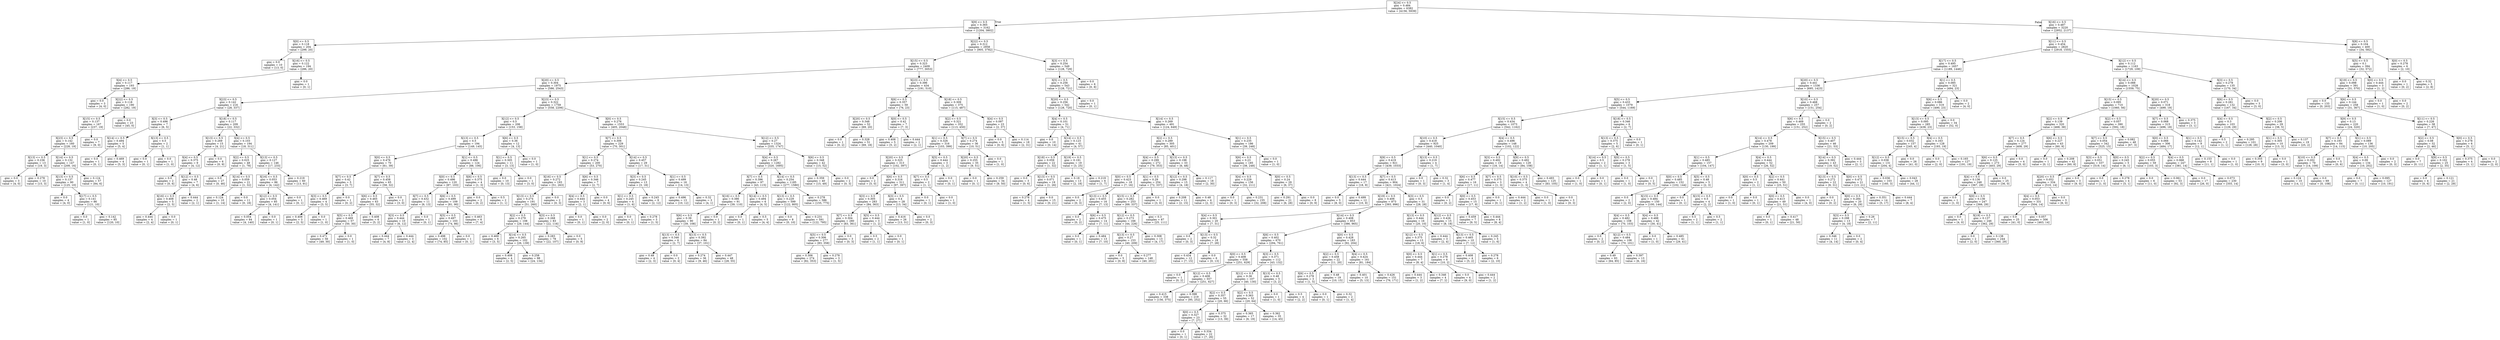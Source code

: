 digraph Tree {
node [shape=box] ;
0 [label="X[24] <= 0.5\ngini = 0.484\nsamples = 6382\nvalue = [4156, 5939]"] ;
1 [label="X[9] <= 0.5\ngini = 0.365\nsamples = 3162\nvalue = [1204, 3802]"] ;
0 -> 1 [labeldistance=2.5, labelangle=45, headlabel="True"] ;
2 [label="X[0] <= 0.5\ngini = 0.118\nsamples = 204\nvalue = [299, 20]"] ;
1 -> 2 ;
3 [label="gini = 0.0\nsamples = 10\nvalue = [13, 0]"] ;
2 -> 3 ;
4 [label="X[16] <= 0.5\ngini = 0.122\nsamples = 194\nvalue = [286, 20]"] ;
2 -> 4 ;
5 [label="X[4] <= 0.5\ngini = 0.117\nsamples = 193\nvalue = [286, 19]"] ;
4 -> 5 ;
6 [label="gini = 0.0\nsamples = 3\nvalue = [4, 0]"] ;
5 -> 6 ;
7 [label="X[22] <= 0.5\ngini = 0.118\nsamples = 190\nvalue = [282, 19]"] ;
5 -> 7 ;
8 [label="X[15] <= 0.5\ngini = 0.137\nsamples = 167\nvalue = [237, 19]"] ;
7 -> 8 ;
9 [label="X[23] <= 0.5\ngini = 0.142\nsamples = 160\nvalue = [228, 19]"] ;
8 -> 9 ;
10 [label="X[13] <= 0.5\ngini = 0.236\nsamples = 13\nvalue = [19, 3]"] ;
9 -> 10 ;
11 [label="gini = 0.0\nsamples = 3\nvalue = [4, 0]"] ;
10 -> 11 ;
12 [label="gini = 0.278\nsamples = 10\nvalue = [15, 3]"] ;
10 -> 12 ;
13 [label="X[14] <= 0.5\ngini = 0.132\nsamples = 147\nvalue = [209, 16]"] ;
9 -> 13 ;
14 [label="X[13] <= 0.5\ngini = 0.137\nsamples = 90\nvalue = [125, 10]"] ;
13 -> 14 ;
15 [label="gini = 0.0\nsamples = 4\nvalue = [4, 0]"] ;
14 -> 15 ;
16 [label="X[17] <= 0.5\ngini = 0.141\nsamples = 86\nvalue = [121, 10]"] ;
14 -> 16 ;
17 [label="gini = 0.0\nsamples = 1\nvalue = [1, 0]"] ;
16 -> 17 ;
18 [label="gini = 0.142\nsamples = 85\nvalue = [120, 10]"] ;
16 -> 18 ;
19 [label="gini = 0.124\nsamples = 57\nvalue = [84, 6]"] ;
13 -> 19 ;
20 [label="gini = 0.0\nsamples = 7\nvalue = [9, 0]"] ;
8 -> 20 ;
21 [label="gini = 0.0\nsamples = 23\nvalue = [45, 0]"] ;
7 -> 21 ;
22 [label="gini = 0.0\nsamples = 1\nvalue = [0, 1]"] ;
4 -> 22 ;
23 [label="X[22] <= 0.5\ngini = 0.312\nsamples = 2958\nvalue = [905, 3782]"] ;
1 -> 23 ;
24 [label="X[15] <= 0.5\ngini = 0.323\nsamples = 2409\nvalue = [777, 3053]"] ;
23 -> 24 ;
25 [label="X[20] <= 0.5\ngini = 0.304\nsamples = 1975\nvalue = [586, 2543]"] ;
24 -> 25 ;
26 [label="X[23] <= 0.5\ngini = 0.142\nsamples = 216\nvalue = [28, 337]"] ;
25 -> 26 ;
27 [label="X[3] <= 0.5\ngini = 0.496\nsamples = 7\nvalue = [6, 5]"] ;
26 -> 27 ;
28 [label="X[14] <= 0.5\ngini = 0.494\nsamples = 5\nvalue = [5, 4]"] ;
27 -> 28 ;
29 [label="gini = 0.0\nsamples = 1\nvalue = [0, 1]"] ;
28 -> 29 ;
30 [label="gini = 0.469\nsamples = 4\nvalue = [5, 3]"] ;
28 -> 30 ;
31 [label="X[13] <= 0.5\ngini = 0.5\nsamples = 2\nvalue = [1, 1]"] ;
27 -> 31 ;
32 [label="gini = 0.0\nsamples = 1\nvalue = [0, 1]"] ;
31 -> 32 ;
33 [label="gini = 0.0\nsamples = 1\nvalue = [1, 0]"] ;
31 -> 33 ;
34 [label="X[18] <= 0.5\ngini = 0.117\nsamples = 209\nvalue = [22, 332]"] ;
26 -> 34 ;
35 [label="X[13] <= 0.5\ngini = 0.269\nsamples = 15\nvalue = [4, 21]"] ;
34 -> 35 ;
36 [label="X[4] <= 0.5\ngini = 0.375\nsamples = 9\nvalue = [4, 12]"] ;
35 -> 36 ;
37 [label="gini = 0.0\nsamples = 2\nvalue = [0, 6]"] ;
36 -> 37 ;
38 [label="X[12] <= 0.5\ngini = 0.48\nsamples = 7\nvalue = [4, 6]"] ;
36 -> 38 ;
39 [label="X[16] <= 0.5\ngini = 0.408\nsamples = 5\nvalue = [2, 5]"] ;
38 -> 39 ;
40 [label="gini = 0.444\nsamples = 4\nvalue = [2, 4]"] ;
39 -> 40 ;
41 [label="gini = 0.0\nsamples = 1\nvalue = [0, 1]"] ;
39 -> 41 ;
42 [label="gini = 0.444\nsamples = 2\nvalue = [2, 1]"] ;
38 -> 42 ;
43 [label="gini = 0.0\nsamples = 6\nvalue = [0, 9]"] ;
35 -> 43 ;
44 [label="X[4] <= 0.5\ngini = 0.103\nsamples = 194\nvalue = [18, 311]"] ;
34 -> 44 ;
45 [label="X[2] <= 0.5\ngini = 0.025\nsamples = 48\nvalue = [1, 78]"] ;
44 -> 45 ;
46 [label="gini = 0.0\nsamples = 27\nvalue = [0, 46]"] ;
45 -> 46 ;
47 [label="X[14] <= 0.5\ngini = 0.059\nsamples = 21\nvalue = [1, 32]"] ;
45 -> 47 ;
48 [label="gini = 0.124\nsamples = 10\nvalue = [1, 14]"] ;
47 -> 48 ;
49 [label="gini = 0.0\nsamples = 11\nvalue = [0, 18]"] ;
47 -> 49 ;
50 [label="X[13] <= 0.5\ngini = 0.127\nsamples = 146\nvalue = [17, 233]"] ;
44 -> 50 ;
51 [label="X[16] <= 0.5\ngini = 0.053\nsamples = 86\nvalue = [4, 142]"] ;
50 -> 51 ;
52 [label="X[12] <= 0.5\ngini = 0.054\nsamples = 85\nvalue = [4, 141]"] ;
51 -> 52 ;
53 [label="gini = 0.054\nsamples = 84\nvalue = [4, 140]"] ;
52 -> 53 ;
54 [label="gini = 0.0\nsamples = 1\nvalue = [0, 1]"] ;
52 -> 54 ;
55 [label="gini = 0.0\nsamples = 1\nvalue = [0, 1]"] ;
51 -> 55 ;
56 [label="gini = 0.219\nsamples = 60\nvalue = [13, 91]"] ;
50 -> 56 ;
57 [label="X[23] <= 0.5\ngini = 0.322\nsamples = 1759\nvalue = [558, 2206]"] ;
25 -> 57 ;
58 [label="X[12] <= 0.5\ngini = 0.5\nsamples = 206\nvalue = [153, 158]"] ;
57 -> 58 ;
59 [label="X[13] <= 0.5\ngini = 0.5\nsamples = 194\nvalue = [149, 145]"] ;
58 -> 59 ;
60 [label="X[0] <= 0.5\ngini = 0.476\nsamples = 70\nvalue = [61, 39]"] ;
59 -> 60 ;
61 [label="X[7] <= 0.5\ngini = 0.42\nsamples = 5\nvalue = [3, 7]"] ;
60 -> 61 ;
62 [label="X[3] <= 0.5\ngini = 0.469\nsamples = 4\nvalue = [3, 5]"] ;
61 -> 62 ;
63 [label="gini = 0.408\nsamples = 3\nvalue = [2, 5]"] ;
62 -> 63 ;
64 [label="gini = 0.0\nsamples = 1\nvalue = [1, 0]"] ;
62 -> 64 ;
65 [label="gini = 0.0\nsamples = 1\nvalue = [0, 2]"] ;
61 -> 65 ;
66 [label="X[7] <= 0.5\ngini = 0.458\nsamples = 65\nvalue = [58, 32]"] ;
60 -> 66 ;
67 [label="X[6] <= 0.5\ngini = 0.465\nsamples = 63\nvalue = [55, 32]"] ;
66 -> 67 ;
68 [label="X[5] <= 0.5\ngini = 0.469\nsamples = 57\nvalue = [50, 30]"] ;
67 -> 68 ;
69 [label="gini = 0.471\nsamples = 56\nvalue = [49, 30]"] ;
68 -> 69 ;
70 [label="gini = 0.0\nsamples = 1\nvalue = [1, 0]"] ;
68 -> 70 ;
71 [label="gini = 0.408\nsamples = 6\nvalue = [5, 2]"] ;
67 -> 71 ;
72 [label="gini = 0.0\nsamples = 2\nvalue = [3, 0]"] ;
66 -> 72 ;
73 [label="X[1] <= 0.5\ngini = 0.496\nsamples = 124\nvalue = [88, 106]"] ;
59 -> 73 ;
74 [label="X[0] <= 0.5\ngini = 0.496\nsamples = 120\nvalue = [87, 103]"] ;
73 -> 74 ;
75 [label="X[7] <= 0.5\ngini = 0.432\nsamples = 11\nvalue = [6, 13]"] ;
74 -> 75 ;
76 [label="X[3] <= 0.5\ngini = 0.444\nsamples = 10\nvalue = [6, 12]"] ;
75 -> 76 ;
77 [label="gini = 0.444\nsamples = 7\nvalue = [4, 8]"] ;
76 -> 77 ;
78 [label="gini = 0.444\nsamples = 3\nvalue = [2, 4]"] ;
76 -> 78 ;
79 [label="gini = 0.0\nsamples = 1\nvalue = [0, 1]"] ;
75 -> 79 ;
80 [label="X[6] <= 0.5\ngini = 0.499\nsamples = 109\nvalue = [81, 90]"] ;
74 -> 80 ;
81 [label="X[5] <= 0.5\ngini = 0.497\nsamples = 103\nvalue = [74, 86]"] ;
80 -> 81 ;
82 [label="gini = 0.498\nsamples = 102\nvalue = [74, 85]"] ;
81 -> 82 ;
83 [label="gini = 0.0\nsamples = 1\nvalue = [0, 1]"] ;
81 -> 83 ;
84 [label="gini = 0.463\nsamples = 6\nvalue = [7, 4]"] ;
80 -> 84 ;
85 [label="X[6] <= 0.5\ngini = 0.375\nsamples = 4\nvalue = [1, 3]"] ;
73 -> 85 ;
86 [label="gini = 0.0\nsamples = 2\nvalue = [0, 2]"] ;
85 -> 86 ;
87 [label="gini = 0.5\nsamples = 2\nvalue = [1, 1]"] ;
85 -> 87 ;
88 [label="X[6] <= 0.5\ngini = 0.36\nsamples = 12\nvalue = [4, 13]"] ;
58 -> 88 ;
89 [label="X[1] <= 0.5\ngini = 0.305\nsamples = 11\nvalue = [3, 13]"] ;
88 -> 89 ;
90 [label="gini = 0.0\nsamples = 10\nvalue = [0, 13]"] ;
89 -> 90 ;
91 [label="gini = 0.0\nsamples = 1\nvalue = [3, 0]"] ;
89 -> 91 ;
92 [label="gini = 0.0\nsamples = 1\nvalue = [1, 0]"] ;
88 -> 92 ;
93 [label="X[0] <= 0.5\ngini = 0.276\nsamples = 1553\nvalue = [405, 2048]"] ;
57 -> 93 ;
94 [label="X[7] <= 0.5\ngini = 0.306\nsamples = 229\nvalue = [70, 301]"] ;
93 -> 94 ;
95 [label="X[1] <= 0.5\ngini = 0.274\nsamples = 200\nvalue = [53, 270]"] ;
94 -> 95 ;
96 [label="X[16] <= 0.5\ngini = 0.272\nsamples = 193\nvalue = [51, 263]"] ;
95 -> 96 ;
97 [label="X[13] <= 0.5\ngini = 0.274\nsamples = 191\nvalue = [51, 260]"] ;
96 -> 97 ;
98 [label="X[2] <= 0.5\ngini = 0.279\nsamples = 108\nvalue = [29, 144]"] ;
97 -> 98 ;
99 [label="gini = 0.469\nsamples = 6\nvalue = [3, 5]"] ;
98 -> 99 ;
100 [label="X[14] <= 0.5\ngini = 0.265\nsamples = 102\nvalue = [26, 139]"] ;
98 -> 100 ;
101 [label="gini = 0.408\nsamples = 4\nvalue = [2, 5]"] ;
100 -> 101 ;
102 [label="gini = 0.258\nsamples = 98\nvalue = [24, 134]"] ;
100 -> 102 ;
103 [label="X[3] <= 0.5\ngini = 0.268\nsamples = 83\nvalue = [22, 116]"] ;
97 -> 103 ;
104 [label="gini = 0.283\nsamples = 78\nvalue = [22, 107]"] ;
103 -> 104 ;
105 [label="gini = 0.0\nsamples = 5\nvalue = [0, 9]"] ;
103 -> 105 ;
106 [label="gini = 0.0\nsamples = 2\nvalue = [0, 3]"] ;
96 -> 106 ;
107 [label="X[6] <= 0.5\ngini = 0.346\nsamples = 7\nvalue = [2, 7]"] ;
95 -> 107 ;
108 [label="X[4] <= 0.5\ngini = 0.444\nsamples = 3\nvalue = [2, 1]"] ;
107 -> 108 ;
109 [label="gini = 0.0\nsamples = 1\nvalue = [0, 1]"] ;
108 -> 109 ;
110 [label="gini = 0.0\nsamples = 2\nvalue = [2, 0]"] ;
108 -> 110 ;
111 [label="gini = 0.0\nsamples = 4\nvalue = [0, 6]"] ;
107 -> 111 ;
112 [label="X[14] <= 0.5\ngini = 0.457\nsamples = 29\nvalue = [17, 31]"] ;
94 -> 112 ;
113 [label="X[3] <= 0.5\ngini = 0.245\nsamples = 13\nvalue = [3, 18]"] ;
112 -> 113 ;
114 [label="X[1] <= 0.5\ngini = 0.245\nsamples = 4\nvalue = [1, 6]"] ;
113 -> 114 ;
115 [label="gini = 0.0\nsamples = 1\nvalue = [0, 1]"] ;
114 -> 115 ;
116 [label="gini = 0.278\nsamples = 3\nvalue = [1, 5]"] ;
114 -> 116 ;
117 [label="gini = 0.245\nsamples = 9\nvalue = [2, 12]"] ;
113 -> 117 ;
118 [label="X[1] <= 0.5\ngini = 0.499\nsamples = 16\nvalue = [14, 13]"] ;
112 -> 118 ;
119 [label="gini = 0.496\nsamples = 13\nvalue = [10, 12]"] ;
118 -> 119 ;
120 [label="gini = 0.32\nsamples = 3\nvalue = [4, 1]"] ;
118 -> 120 ;
121 [label="X[12] <= 0.5\ngini = 0.27\nsamples = 1324\nvalue = [335, 1747]"] ;
93 -> 121 ;
122 [label="X[4] <= 0.5\ngini = 0.267\nsamples = 1282\nvalue = [320, 1695]"] ;
121 -> 122 ;
123 [label="X[7] <= 0.5\ngini = 0.396\nsamples = 97\nvalue = [43, 115]"] ;
122 -> 123 ;
124 [label="X[16] <= 0.5\ngini = 0.386\nsamples = 91\nvalue = [39, 110]"] ;
123 -> 124 ;
125 [label="X[6] <= 0.5\ngini = 0.39\nsamples = 90\nvalue = [39, 108]"] ;
124 -> 125 ;
126 [label="X[13] <= 0.5\ngini = 0.346\nsamples = 6\nvalue = [2, 7]"] ;
125 -> 126 ;
127 [label="gini = 0.48\nsamples = 4\nvalue = [2, 3]"] ;
126 -> 127 ;
128 [label="gini = 0.0\nsamples = 2\nvalue = [0, 4]"] ;
126 -> 128 ;
129 [label="X[13] <= 0.5\ngini = 0.392\nsamples = 84\nvalue = [37, 101]"] ;
125 -> 129 ;
130 [label="gini = 0.274\nsamples = 36\nvalue = [9, 46]"] ;
129 -> 130 ;
131 [label="gini = 0.447\nsamples = 48\nvalue = [28, 55]"] ;
129 -> 131 ;
132 [label="gini = 0.0\nsamples = 1\nvalue = [0, 2]"] ;
124 -> 132 ;
133 [label="X[14] <= 0.5\ngini = 0.494\nsamples = 6\nvalue = [4, 5]"] ;
123 -> 133 ;
134 [label="gini = 0.0\nsamples = 1\nvalue = [0, 1]"] ;
133 -> 134 ;
135 [label="gini = 0.5\nsamples = 5\nvalue = [4, 4]"] ;
133 -> 135 ;
136 [label="X[14] <= 0.5\ngini = 0.254\nsamples = 1185\nvalue = [277, 1580]"] ;
122 -> 136 ;
137 [label="X[13] <= 0.5\ngini = 0.229\nsamples = 599\nvalue = [122, 805]"] ;
136 -> 137 ;
138 [label="gini = 0.0\nsamples = 8\nvalue = [0, 10]"] ;
137 -> 138 ;
139 [label="gini = 0.231\nsamples = 591\nvalue = [122, 795]"] ;
137 -> 139 ;
140 [label="gini = 0.278\nsamples = 586\nvalue = [155, 775]"] ;
136 -> 140 ;
141 [label="X[6] <= 0.5\ngini = 0.348\nsamples = 42\nvalue = [15, 52]"] ;
121 -> 141 ;
142 [label="gini = 0.359\nsamples = 40\nvalue = [15, 49]"] ;
141 -> 142 ;
143 [label="gini = 0.0\nsamples = 2\nvalue = [0, 3]"] ;
141 -> 143 ;
144 [label="X[23] <= 0.5\ngini = 0.396\nsamples = 434\nvalue = [191, 510]"] ;
24 -> 144 ;
145 [label="X[6] <= 0.5\ngini = 0.357\nsamples = 59\nvalue = [76, 23]"] ;
144 -> 145 ;
146 [label="X[20] <= 0.5\ngini = 0.348\nsamples = 52\nvalue = [69, 20]"] ;
145 -> 146 ;
147 [label="gini = 0.0\nsamples = 1\nvalue = [0, 2]"] ;
146 -> 147 ;
148 [label="gini = 0.328\nsamples = 51\nvalue = [69, 18]"] ;
146 -> 148 ;
149 [label="X[0] <= 0.5\ngini = 0.42\nsamples = 7\nvalue = [7, 3]"] ;
145 -> 149 ;
150 [label="gini = 0.408\nsamples = 5\nvalue = [5, 2]"] ;
149 -> 150 ;
151 [label="gini = 0.444\nsamples = 2\nvalue = [2, 1]"] ;
149 -> 151 ;
152 [label="X[18] <= 0.5\ngini = 0.309\nsamples = 375\nvalue = [115, 487]"] ;
144 -> 152 ;
153 [label="X[2] <= 0.5\ngini = 0.321\nsamples = 352\nvalue = [113, 450]"] ;
152 -> 153 ;
154 [label="X[1] <= 0.5\ngini = 0.326\nsamples = 316\nvalue = [103, 399]"] ;
153 -> 154 ;
155 [label="X[20] <= 0.5\ngini = 0.325\nsamples = 313\nvalue = [102, 397]"] ;
154 -> 155 ;
156 [label="gini = 0.0\nsamples = 2\nvalue = [5, 0]"] ;
155 -> 156 ;
157 [label="X[6] <= 0.5\ngini = 0.316\nsamples = 311\nvalue = [97, 397]"] ;
155 -> 157 ;
158 [label="X[3] <= 0.5\ngini = 0.305\nsamples = 283\nvalue = [84, 363]"] ;
157 -> 158 ;
159 [label="X[7] <= 0.5\ngini = 0.304\nsamples = 280\nvalue = [83, 361]"] ;
158 -> 159 ;
160 [label="X[5] <= 0.5\ngini = 0.306\nsamples = 277\nvalue = [83, 358]"] ;
159 -> 160 ;
161 [label="gini = 0.306\nsamples = 274\nvalue = [82, 353]"] ;
160 -> 161 ;
162 [label="gini = 0.278\nsamples = 3\nvalue = [1, 5]"] ;
160 -> 162 ;
163 [label="gini = 0.0\nsamples = 3\nvalue = [0, 3]"] ;
159 -> 163 ;
164 [label="X[5] <= 0.5\ngini = 0.444\nsamples = 3\nvalue = [1, 2]"] ;
158 -> 164 ;
165 [label="gini = 0.5\nsamples = 2\nvalue = [1, 1]"] ;
164 -> 165 ;
166 [label="gini = 0.0\nsamples = 1\nvalue = [0, 1]"] ;
164 -> 166 ;
167 [label="X[3] <= 0.5\ngini = 0.4\nsamples = 28\nvalue = [13, 34]"] ;
157 -> 167 ;
168 [label="gini = 0.416\nsamples = 26\nvalue = [13, 31]"] ;
167 -> 168 ;
169 [label="gini = 0.0\nsamples = 2\nvalue = [0, 3]"] ;
167 -> 169 ;
170 [label="X[5] <= 0.5\ngini = 0.444\nsamples = 3\nvalue = [1, 2]"] ;
154 -> 170 ;
171 [label="X[7] <= 0.5\ngini = 0.5\nsamples = 2\nvalue = [1, 1]"] ;
170 -> 171 ;
172 [label="gini = 0.0\nsamples = 1\nvalue = [0, 1]"] ;
171 -> 172 ;
173 [label="gini = 0.0\nsamples = 1\nvalue = [1, 0]"] ;
171 -> 173 ;
174 [label="gini = 0.0\nsamples = 1\nvalue = [0, 1]"] ;
170 -> 174 ;
175 [label="X[7] <= 0.5\ngini = 0.274\nsamples = 36\nvalue = [10, 51]"] ;
153 -> 175 ;
176 [label="X[20] <= 0.5\ngini = 0.255\nsamples = 35\nvalue = [9, 51]"] ;
175 -> 176 ;
177 [label="gini = 0.0\nsamples = 1\nvalue = [0, 1]"] ;
176 -> 177 ;
178 [label="gini = 0.259\nsamples = 34\nvalue = [9, 50]"] ;
176 -> 178 ;
179 [label="gini = 0.0\nsamples = 1\nvalue = [1, 0]"] ;
175 -> 179 ;
180 [label="X[4] <= 0.5\ngini = 0.097\nsamples = 23\nvalue = [2, 37]"] ;
152 -> 180 ;
181 [label="gini = 0.0\nsamples = 5\nvalue = [0, 6]"] ;
180 -> 181 ;
182 [label="gini = 0.114\nsamples = 18\nvalue = [2, 31]"] ;
180 -> 182 ;
183 [label="X[3] <= 0.5\ngini = 0.254\nsamples = 549\nvalue = [128, 729]"] ;
23 -> 183 ;
184 [label="X[5] <= 0.5\ngini = 0.256\nsamples = 543\nvalue = [128, 721]"] ;
183 -> 184 ;
185 [label="X[20] <= 0.5\ngini = 0.256\nsamples = 542\nvalue = [128, 720]"] ;
184 -> 185 ;
186 [label="X[4] <= 0.5\ngini = 0.101\nsamples = 51\nvalue = [4, 71]"] ;
185 -> 186 ;
187 [label="gini = 0.0\nsamples = 10\nvalue = [0, 14]"] ;
186 -> 187 ;
188 [label="X[14] <= 0.5\ngini = 0.123\nsamples = 41\nvalue = [4, 57]"] ;
186 -> 188 ;
189 [label="X[18] <= 0.5\ngini = 0.059\nsamples = 22\nvalue = [1, 32]"] ;
188 -> 189 ;
190 [label="gini = 0.0\nsamples = 3\nvalue = [0, 6]"] ;
189 -> 190 ;
191 [label="X[13] <= 0.5\ngini = 0.071\nsamples = 19\nvalue = [1, 26]"] ;
189 -> 191 ;
192 [label="gini = 0.278\nsamples = 4\nvalue = [1, 5]"] ;
191 -> 192 ;
193 [label="gini = 0.0\nsamples = 15\nvalue = [0, 21]"] ;
191 -> 193 ;
194 [label="X[19] <= 0.5\ngini = 0.191\nsamples = 19\nvalue = [3, 25]"] ;
188 -> 194 ;
195 [label="gini = 0.18\nsamples = 13\nvalue = [2, 18]"] ;
194 -> 195 ;
196 [label="gini = 0.219\nsamples = 6\nvalue = [1, 7]"] ;
194 -> 196 ;
197 [label="X[14] <= 0.5\ngini = 0.269\nsamples = 491\nvalue = [124, 649]"] ;
185 -> 197 ;
198 [label="X[2] <= 0.5\ngini = 0.289\nsamples = 305\nvalue = [85, 401]"] ;
197 -> 198 ;
199 [label="X[4] <= 0.5\ngini = 0.299\nsamples = 272\nvalue = [79, 353]"] ;
198 -> 199 ;
200 [label="X[0] <= 0.5\ngini = 0.423\nsamples = 18\nvalue = [7, 16]"] ;
199 -> 200 ;
201 [label="gini = 0.0\nsamples = 2\nvalue = [0, 3]"] ;
200 -> 201 ;
202 [label="X[13] <= 0.5\ngini = 0.455\nsamples = 16\nvalue = [7, 13]"] ;
200 -> 202 ;
203 [label="gini = 0.0\nsamples = 2\nvalue = [0, 2]"] ;
202 -> 203 ;
204 [label="X[6] <= 0.5\ngini = 0.475\nsamples = 14\nvalue = [7, 11]"] ;
202 -> 204 ;
205 [label="gini = 0.0\nsamples = 1\nvalue = [0, 1]"] ;
204 -> 205 ;
206 [label="gini = 0.484\nsamples = 13\nvalue = [7, 10]"] ;
204 -> 206 ;
207 [label="X[1] <= 0.5\ngini = 0.29\nsamples = 254\nvalue = [72, 337]"] ;
199 -> 207 ;
208 [label="X[15] <= 0.5\ngini = 0.282\nsamples = 253\nvalue = [69, 337]"] ;
207 -> 208 ;
209 [label="X[12] <= 0.5\ngini = 0.273\nsamples = 166\nvalue = [44, 226]"] ;
208 -> 209 ;
210 [label="X[13] <= 0.5\ngini = 0.27\nsamples = 153\nvalue = [40, 209]"] ;
209 -> 210 ;
211 [label="gini = 0.0\nsamples = 5\nvalue = [0, 8]"] ;
210 -> 211 ;
212 [label="gini = 0.277\nsamples = 148\nvalue = [40, 201]"] ;
210 -> 212 ;
213 [label="gini = 0.308\nsamples = 13\nvalue = [4, 17]"] ;
209 -> 213 ;
214 [label="gini = 0.3\nsamples = 87\nvalue = [25, 111]"] ;
208 -> 214 ;
215 [label="gini = 0.0\nsamples = 1\nvalue = [3, 0]"] ;
207 -> 215 ;
216 [label="X[13] <= 0.5\ngini = 0.198\nsamples = 33\nvalue = [6, 48]"] ;
198 -> 216 ;
217 [label="X[12] <= 0.5\ngini = 0.298\nsamples = 15\nvalue = [4, 18]"] ;
216 -> 217 ;
218 [label="gini = 0.208\nsamples = 11\nvalue = [2, 15]"] ;
217 -> 218 ;
219 [label="gini = 0.48\nsamples = 4\nvalue = [2, 3]"] ;
217 -> 219 ;
220 [label="gini = 0.117\nsamples = 18\nvalue = [2, 30]"] ;
216 -> 220 ;
221 [label="X[1] <= 0.5\ngini = 0.235\nsamples = 186\nvalue = [39, 248]"] ;
197 -> 221 ;
222 [label="X[6] <= 0.5\ngini = 0.23\nsamples = 185\nvalue = [38, 248]"] ;
221 -> 222 ;
223 [label="X[4] <= 0.5\ngini = 0.229\nsamples = 156\nvalue = [32, 211]"] ;
222 -> 223 ;
224 [label="gini = 0.0\nsamples = 1\nvalue = [0, 3]"] ;
223 -> 224 ;
225 [label="gini = 0.231\nsamples = 155\nvalue = [32, 208]"] ;
223 -> 225 ;
226 [label="X[0] <= 0.5\ngini = 0.24\nsamples = 29\nvalue = [6, 37]"] ;
222 -> 226 ;
227 [label="gini = 0.291\nsamples = 21\nvalue = [6, 28]"] ;
226 -> 227 ;
228 [label="gini = 0.0\nsamples = 8\nvalue = [0, 9]"] ;
226 -> 228 ;
229 [label="gini = 0.0\nsamples = 1\nvalue = [1, 0]"] ;
221 -> 229 ;
230 [label="gini = 0.0\nsamples = 1\nvalue = [0, 1]"] ;
184 -> 230 ;
231 [label="gini = 0.0\nsamples = 6\nvalue = [0, 8]"] ;
183 -> 231 ;
232 [label="X[16] <= 0.5\ngini = 0.487\nsamples = 3220\nvalue = [2952, 2137]"] ;
0 -> 232 [labeldistance=2.5, labelangle=-45, headlabel="False"] ;
233 [label="X[11] <= 0.5\ngini = 0.454\nsamples = 2820\nvalue = [2918, 1555]"] ;
232 -> 233 ;
234 [label="X[17] <= 0.5\ngini = 0.495\nsamples = 1657\nvalue = [1189, 1446]"] ;
233 -> 234 ;
235 [label="X[20] <= 0.5\ngini = 0.441\nsamples = 1336\nvalue = [695, 1423]"] ;
234 -> 235 ;
236 [label="X[5] <= 0.5\ngini = 0.433\nsamples = 1079\nvalue = [544, 1169]"] ;
235 -> 236 ;
237 [label="X[15] <= 0.5\ngini = 0.434\nsamples = 1073\nvalue = [542, 1162]"] ;
236 -> 237 ;
238 [label="X[10] <= 0.5\ngini = 0.418\nsamples = 925\nvalue = [440, 1040]"] ;
237 -> 238 ;
239 [label="X[9] <= 0.5\ngini = 0.419\nsamples = 921\nvalue = [439, 1033]"] ;
238 -> 239 ;
240 [label="X[13] <= 0.5\ngini = 0.444\nsamples = 17\nvalue = [18, 9]"] ;
239 -> 240 ;
241 [label="gini = 0.0\nsamples = 5\nvalue = [8, 0]"] ;
240 -> 241 ;
242 [label="gini = 0.499\nsamples = 12\nvalue = [10, 9]"] ;
240 -> 242 ;
243 [label="X[7] <= 0.5\ngini = 0.413\nsamples = 904\nvalue = [421, 1024]"] ;
239 -> 243 ;
244 [label="X[19] <= 0.5\ngini = 0.406\nsamples = 873\nvalue = [393, 996]"] ;
243 -> 244 ;
245 [label="X[4] <= 0.5\ngini = 0.301\nsamples = 20\nvalue = [7, 31]"] ;
244 -> 245 ;
246 [label="gini = 0.0\nsamples = 2\nvalue = [0, 3]"] ;
245 -> 246 ;
247 [label="X[13] <= 0.5\ngini = 0.32\nsamples = 18\nvalue = [7, 28]"] ;
245 -> 247 ;
248 [label="gini = 0.434\nsamples = 12\nvalue = [7, 15]"] ;
247 -> 248 ;
249 [label="gini = 0.0\nsamples = 6\nvalue = [0, 13]"] ;
247 -> 249 ;
250 [label="X[14] <= 0.5\ngini = 0.408\nsamples = 853\nvalue = [386, 965]"] ;
244 -> 250 ;
251 [label="X[6] <= 0.5\ngini = 0.402\nsamples = 670\nvalue = [294, 761]"] ;
250 -> 251 ;
252 [label="X[0] <= 0.5\ngini = 0.408\nsamples = 558\nvalue = [251, 629]"] ;
251 -> 252 ;
253 [label="gini = 0.0\nsamples = 1\nvalue = [0, 2]"] ;
252 -> 253 ;
254 [label="X[12] <= 0.5\ngini = 0.408\nsamples = 557\nvalue = [251, 627]"] ;
252 -> 254 ;
255 [label="gini = 0.415\nsamples = 338\nvalue = [156, 375]"] ;
254 -> 255 ;
256 [label="gini = 0.398\nsamples = 219\nvalue = [95, 252]"] ;
254 -> 256 ;
257 [label="X[3] <= 0.5\ngini = 0.371\nsamples = 112\nvalue = [43, 132]"] ;
251 -> 257 ;
258 [label="X[12] <= 0.5\ngini = 0.36\nsamples = 107\nvalue = [40, 130]"] ;
257 -> 258 ;
259 [label="X[2] <= 0.5\ngini = 0.357\nsamples = 55\nvalue = [20, 66]"] ;
258 -> 259 ;
260 [label="X[0] <= 0.5\ngini = 0.327\nsamples = 23\nvalue = [7, 27]"] ;
259 -> 260 ;
261 [label="gini = 0.0\nsamples = 1\nvalue = [0, 1]"] ;
260 -> 261 ;
262 [label="gini = 0.334\nsamples = 22\nvalue = [7, 26]"] ;
260 -> 262 ;
263 [label="gini = 0.375\nsamples = 32\nvalue = [13, 39]"] ;
259 -> 263 ;
264 [label="X[2] <= 0.5\ngini = 0.363\nsamples = 52\nvalue = [20, 64]"] ;
258 -> 264 ;
265 [label="gini = 0.365\nsamples = 17\nvalue = [6, 19]"] ;
264 -> 265 ;
266 [label="gini = 0.362\nsamples = 35\nvalue = [14, 45]"] ;
264 -> 266 ;
267 [label="X[13] <= 0.5\ngini = 0.48\nsamples = 5\nvalue = [3, 2]"] ;
257 -> 267 ;
268 [label="gini = 0.0\nsamples = 1\nvalue = [1, 0]"] ;
267 -> 268 ;
269 [label="gini = 0.5\nsamples = 4\nvalue = [2, 2]"] ;
267 -> 269 ;
270 [label="X[0] <= 0.5\ngini = 0.428\nsamples = 183\nvalue = [92, 204]"] ;
250 -> 270 ;
271 [label="X[2] <= 0.5\ngini = 0.458\nsamples = 22\nvalue = [11, 20]"] ;
270 -> 271 ;
272 [label="X[6] <= 0.5\ngini = 0.278\nsamples = 3\nvalue = [1, 5]"] ;
271 -> 272 ;
273 [label="gini = 0.0\nsamples = 1\nvalue = [0, 1]"] ;
272 -> 273 ;
274 [label="gini = 0.32\nsamples = 2\nvalue = [1, 4]"] ;
272 -> 274 ;
275 [label="gini = 0.48\nsamples = 19\nvalue = [10, 15]"] ;
271 -> 275 ;
276 [label="X[4] <= 0.5\ngini = 0.424\nsamples = 161\nvalue = [81, 184]"] ;
270 -> 276 ;
277 [label="gini = 0.401\nsamples = 10\nvalue = [5, 13]"] ;
276 -> 277 ;
278 [label="gini = 0.426\nsamples = 151\nvalue = [76, 171]"] ;
276 -> 278 ;
279 [label="X[3] <= 0.5\ngini = 0.5\nsamples = 31\nvalue = [28, 28]"] ;
243 -> 279 ;
280 [label="X[13] <= 0.5\ngini = 0.444\nsamples = 16\nvalue = [20, 10]"] ;
279 -> 280 ;
281 [label="X[12] <= 0.5\ngini = 0.375\nsamples = 13\nvalue = [18, 6]"] ;
280 -> 281 ;
282 [label="X[0] <= 0.5\ngini = 0.444\nsamples = 7\nvalue = [8, 4]"] ;
281 -> 282 ;
283 [label="gini = 0.444\nsamples = 3\nvalue = [1, 2]"] ;
282 -> 283 ;
284 [label="gini = 0.346\nsamples = 4\nvalue = [7, 2]"] ;
282 -> 284 ;
285 [label="X[1] <= 0.5\ngini = 0.278\nsamples = 6\nvalue = [10, 2]"] ;
281 -> 285 ;
286 [label="gini = 0.0\nsamples = 4\nvalue = [9, 0]"] ;
285 -> 286 ;
287 [label="gini = 0.444\nsamples = 2\nvalue = [1, 2]"] ;
285 -> 287 ;
288 [label="gini = 0.444\nsamples = 3\nvalue = [2, 4]"] ;
280 -> 288 ;
289 [label="X[12] <= 0.5\ngini = 0.426\nsamples = 15\nvalue = [8, 18]"] ;
279 -> 289 ;
290 [label="X[13] <= 0.5\ngini = 0.465\nsamples = 10\nvalue = [7, 12]"] ;
289 -> 290 ;
291 [label="gini = 0.408\nsamples = 4\nvalue = [5, 2]"] ;
290 -> 291 ;
292 [label="gini = 0.278\nsamples = 6\nvalue = [2, 10]"] ;
290 -> 292 ;
293 [label="gini = 0.245\nsamples = 5\nvalue = [1, 6]"] ;
289 -> 293 ;
294 [label="X[13] <= 0.5\ngini = 0.219\nsamples = 4\nvalue = [1, 7]"] ;
238 -> 294 ;
295 [label="gini = 0.0\nsamples = 1\nvalue = [0, 3]"] ;
294 -> 295 ;
296 [label="gini = 0.32\nsamples = 3\nvalue = [1, 4]"] ;
294 -> 296 ;
297 [label="X[4] <= 0.5\ngini = 0.496\nsamples = 148\nvalue = [102, 122]"] ;
237 -> 297 ;
298 [label="X[3] <= 0.5\ngini = 0.492\nsamples = 19\nvalue = [18, 14]"] ;
297 -> 298 ;
299 [label="X[6] <= 0.5\ngini = 0.477\nsamples = 16\nvalue = [17, 11]"] ;
298 -> 299 ;
300 [label="gini = 0.0\nsamples = 1\nvalue = [0, 2]"] ;
299 -> 300 ;
301 [label="X[0] <= 0.5\ngini = 0.453\nsamples = 15\nvalue = [17, 9]"] ;
299 -> 301 ;
302 [label="gini = 0.459\nsamples = 7\nvalue = [9, 5]"] ;
301 -> 302 ;
303 [label="gini = 0.444\nsamples = 8\nvalue = [8, 4]"] ;
301 -> 303 ;
304 [label="X[7] <= 0.5\ngini = 0.375\nsamples = 3\nvalue = [1, 3]"] ;
298 -> 304 ;
305 [label="gini = 0.0\nsamples = 1\nvalue = [0, 1]"] ;
304 -> 305 ;
306 [label="gini = 0.444\nsamples = 2\nvalue = [1, 2]"] ;
304 -> 306 ;
307 [label="X[9] <= 0.5\ngini = 0.492\nsamples = 129\nvalue = [84, 108]"] ;
297 -> 307 ;
308 [label="X[10] <= 0.5\ngini = 0.375\nsamples = 4\nvalue = [1, 3]"] ;
307 -> 308 ;
309 [label="gini = 0.0\nsamples = 1\nvalue = [1, 0]"] ;
308 -> 309 ;
310 [label="gini = 0.0\nsamples = 3\nvalue = [0, 3]"] ;
308 -> 310 ;
311 [label="gini = 0.493\nsamples = 125\nvalue = [83, 105]"] ;
307 -> 311 ;
312 [label="X[18] <= 0.5\ngini = 0.346\nsamples = 6\nvalue = [2, 7]"] ;
236 -> 312 ;
313 [label="X[13] <= 0.5\ngini = 0.375\nsamples = 5\nvalue = [2, 6]"] ;
312 -> 313 ;
314 [label="X[14] <= 0.5\ngini = 0.5\nsamples = 2\nvalue = [1, 1]"] ;
313 -> 314 ;
315 [label="gini = 0.0\nsamples = 1\nvalue = [1, 0]"] ;
314 -> 315 ;
316 [label="gini = 0.0\nsamples = 1\nvalue = [0, 1]"] ;
314 -> 316 ;
317 [label="X[0] <= 0.5\ngini = 0.278\nsamples = 3\nvalue = [1, 5]"] ;
313 -> 317 ;
318 [label="gini = 0.0\nsamples = 1\nvalue = [1, 0]"] ;
317 -> 318 ;
319 [label="gini = 0.0\nsamples = 2\nvalue = [0, 5]"] ;
317 -> 319 ;
320 [label="gini = 0.0\nsamples = 1\nvalue = [0, 1]"] ;
312 -> 320 ;
321 [label="X[10] <= 0.5\ngini = 0.468\nsamples = 257\nvalue = [151, 254]"] ;
235 -> 321 ;
322 [label="X[6] <= 0.5\ngini = 0.469\nsamples = 255\nvalue = [151, 252]"] ;
321 -> 322 ;
323 [label="X[14] <= 0.5\ngini = 0.478\nsamples = 209\nvalue = [130, 199]"] ;
322 -> 323 ;
324 [label="X[1] <= 0.5\ngini = 0.485\nsamples = 157\nvalue = [104, 147]"] ;
323 -> 324 ;
325 [label="X[0] <= 0.5\ngini = 0.485\nsamples = 152\nvalue = [102, 144]"] ;
324 -> 325 ;
326 [label="gini = 0.0\nsamples = 2\nvalue = [2, 0]"] ;
325 -> 326 ;
327 [label="X[15] <= 0.5\ngini = 0.484\nsamples = 150\nvalue = [100, 144]"] ;
325 -> 327 ;
328 [label="X[4] <= 0.5\ngini = 0.482\nsamples = 108\nvalue = [70, 103]"] ;
327 -> 328 ;
329 [label="gini = 0.0\nsamples = 2\nvalue = [0, 2]"] ;
328 -> 329 ;
330 [label="X[12] <= 0.5\ngini = 0.484\nsamples = 106\nvalue = [70, 101]"] ;
328 -> 330 ;
331 [label="gini = 0.49\nsamples = 93\nvalue = [64, 85]"] ;
330 -> 331 ;
332 [label="gini = 0.397\nsamples = 13\nvalue = [6, 16]"] ;
330 -> 332 ;
333 [label="X[4] <= 0.5\ngini = 0.488\nsamples = 42\nvalue = [30, 41]"] ;
327 -> 333 ;
334 [label="gini = 0.0\nsamples = 1\nvalue = [1, 0]"] ;
333 -> 334 ;
335 [label="gini = 0.485\nsamples = 41\nvalue = [29, 41]"] ;
333 -> 335 ;
336 [label="X[5] <= 0.5\ngini = 0.48\nsamples = 5\nvalue = [2, 3]"] ;
324 -> 336 ;
337 [label="gini = 0.0\nsamples = 1\nvalue = [0, 1]"] ;
336 -> 337 ;
338 [label="X[15] <= 0.5\ngini = 0.5\nsamples = 4\nvalue = [2, 2]"] ;
336 -> 338 ;
339 [label="gini = 0.5\nsamples = 2\nvalue = [1, 1]"] ;
338 -> 339 ;
340 [label="gini = 0.5\nsamples = 2\nvalue = [1, 1]"] ;
338 -> 340 ;
341 [label="X[4] <= 0.5\ngini = 0.444\nsamples = 52\nvalue = [26, 52]"] ;
323 -> 341 ;
342 [label="X[0] <= 0.5\ngini = 0.5\nsamples = 2\nvalue = [1, 1]"] ;
341 -> 342 ;
343 [label="gini = 0.0\nsamples = 1\nvalue = [1, 0]"] ;
342 -> 343 ;
344 [label="gini = 0.0\nsamples = 1\nvalue = [0, 1]"] ;
342 -> 344 ;
345 [label="X[2] <= 0.5\ngini = 0.441\nsamples = 50\nvalue = [25, 51]"] ;
341 -> 345 ;
346 [label="X[0] <= 0.5\ngini = 0.413\nsamples = 49\nvalue = [21, 51]"] ;
345 -> 346 ;
347 [label="gini = 0.0\nsamples = 1\nvalue = [0, 1]"] ;
346 -> 347 ;
348 [label="gini = 0.417\nsamples = 48\nvalue = [21, 50]"] ;
346 -> 348 ;
349 [label="gini = 0.0\nsamples = 1\nvalue = [4, 0]"] ;
345 -> 349 ;
350 [label="X[15] <= 0.5\ngini = 0.407\nsamples = 46\nvalue = [21, 53]"] ;
322 -> 350 ;
351 [label="X[14] <= 0.5\ngini = 0.392\nsamples = 43\nvalue = [19, 52]"] ;
350 -> 351 ;
352 [label="X[13] <= 0.5\ngini = 0.272\nsamples = 22\nvalue = [6, 31]"] ;
351 -> 352 ;
353 [label="gini = 0.0\nsamples = 2\nvalue = [0, 2]"] ;
352 -> 353 ;
354 [label="X[0] <= 0.5\ngini = 0.284\nsamples = 20\nvalue = [6, 29]"] ;
352 -> 354 ;
355 [label="X[3] <= 0.5\ngini = 0.298\nsamples = 13\nvalue = [4, 18]"] ;
354 -> 355 ;
356 [label="gini = 0.346\nsamples = 11\nvalue = [4, 14]"] ;
355 -> 356 ;
357 [label="gini = 0.0\nsamples = 2\nvalue = [0, 4]"] ;
355 -> 357 ;
358 [label="gini = 0.26\nsamples = 7\nvalue = [2, 11]"] ;
354 -> 358 ;
359 [label="X[0] <= 0.5\ngini = 0.472\nsamples = 21\nvalue = [13, 21]"] ;
351 -> 359 ;
360 [label="gini = 0.351\nsamples = 14\nvalue = [5, 17]"] ;
359 -> 360 ;
361 [label="gini = 0.444\nsamples = 7\nvalue = [8, 4]"] ;
359 -> 361 ;
362 [label="gini = 0.444\nsamples = 3\nvalue = [2, 1]"] ;
350 -> 362 ;
363 [label="gini = 0.0\nsamples = 2\nvalue = [0, 2]"] ;
321 -> 363 ;
364 [label="X[1] <= 0.5\ngini = 0.085\nsamples = 321\nvalue = [494, 23]"] ;
234 -> 364 ;
365 [label="X[6] <= 0.5\ngini = 0.086\nsamples = 319\nvalue = [490, 23]"] ;
364 -> 365 ;
366 [label="X[13] <= 0.5\ngini = 0.095\nsamples = 285\nvalue = [438, 23]"] ;
365 -> 366 ;
367 [label="X[15] <= 0.5\ngini = 0.032\nsamples = 157\nvalue = [245, 4]"] ;
366 -> 367 ;
368 [label="X[12] <= 0.5\ngini = 0.038\nsamples = 131\nvalue = [204, 4]"] ;
367 -> 368 ;
369 [label="gini = 0.036\nsamples = 103\nvalue = [160, 3]"] ;
368 -> 369 ;
370 [label="gini = 0.043\nsamples = 28\nvalue = [44, 1]"] ;
368 -> 370 ;
371 [label="gini = 0.0\nsamples = 26\nvalue = [41, 0]"] ;
367 -> 371 ;
372 [label="X[4] <= 0.5\ngini = 0.163\nsamples = 128\nvalue = [193, 19]"] ;
366 -> 372 ;
373 [label="gini = 0.0\nsamples = 1\nvalue = [2, 0]"] ;
372 -> 373 ;
374 [label="gini = 0.165\nsamples = 127\nvalue = [191, 19]"] ;
372 -> 374 ;
375 [label="gini = 0.0\nsamples = 34\nvalue = [52, 0]"] ;
365 -> 375 ;
376 [label="gini = 0.0\nsamples = 2\nvalue = [4, 0]"] ;
364 -> 376 ;
377 [label="X[12] <= 0.5\ngini = 0.112\nsamples = 1163\nvalue = [1729, 109]"] ;
233 -> 377 ;
378 [label="X[14] <= 0.5\ngini = 0.088\nsamples = 1028\nvalue = [1559, 75]"] ;
377 -> 378 ;
379 [label="X[15] <= 0.5\ngini = 0.095\nsamples = 710\nvalue = [1060, 56]"] ;
378 -> 379 ;
380 [label="X[2] <= 0.5\ngini = 0.139\nsamples = 320\nvalue = [468, 38]"] ;
379 -> 380 ;
381 [label="X[7] <= 0.5\ngini = 0.124\nsamples = 277\nvalue = [408, 29]"] ;
380 -> 381 ;
382 [label="X[6] <= 0.5\ngini = 0.125\nsamples = 273\nvalue = [403, 29]"] ;
381 -> 382 ;
383 [label="X[4] <= 0.5\ngini = 0.136\nsamples = 248\nvalue = [367, 29]"] ;
382 -> 383 ;
384 [label="gini = 0.0\nsamples = 1\nvalue = [1, 0]"] ;
383 -> 384 ;
385 [label="X[0] <= 0.5\ngini = 0.136\nsamples = 247\nvalue = [366, 29]"] ;
383 -> 385 ;
386 [label="gini = 0.0\nsamples = 1\nvalue = [4, 0]"] ;
385 -> 386 ;
387 [label="X[19] <= 0.5\ngini = 0.137\nsamples = 246\nvalue = [362, 29]"] ;
385 -> 387 ;
388 [label="gini = 0.0\nsamples = 2\nvalue = [2, 0]"] ;
387 -> 388 ;
389 [label="gini = 0.138\nsamples = 244\nvalue = [360, 29]"] ;
387 -> 389 ;
390 [label="gini = 0.0\nsamples = 25\nvalue = [36, 0]"] ;
382 -> 390 ;
391 [label="gini = 0.0\nsamples = 4\nvalue = [5, 0]"] ;
381 -> 391 ;
392 [label="X[6] <= 0.5\ngini = 0.227\nsamples = 43\nvalue = [60, 9]"] ;
380 -> 392 ;
393 [label="gini = 0.0\nsamples = 1\nvalue = [0, 1]"] ;
392 -> 393 ;
394 [label="gini = 0.208\nsamples = 42\nvalue = [60, 8]"] ;
392 -> 394 ;
395 [label="X[2] <= 0.5\ngini = 0.057\nsamples = 390\nvalue = [592, 18]"] ;
379 -> 395 ;
396 [label="X[7] <= 0.5\ngini = 0.054\nsamples = 342\nvalue = [525, 15]"] ;
395 -> 396 ;
397 [label="X[3] <= 0.5\ngini = 0.051\nsamples = 337\nvalue = [519, 14]"] ;
396 -> 397 ;
398 [label="X[20] <= 0.5\ngini = 0.052\nsamples = 334\nvalue = [510, 14]"] ;
397 -> 398 ;
399 [label="X[4] <= 0.5\ngini = 0.053\nsamples = 331\nvalue = [504, 14]"] ;
398 -> 399 ;
400 [label="gini = 0.0\nsamples = 25\nvalue = [41, 0]"] ;
399 -> 400 ;
401 [label="gini = 0.057\nsamples = 306\nvalue = [463, 14]"] ;
399 -> 401 ;
402 [label="gini = 0.0\nsamples = 3\nvalue = [6, 0]"] ;
398 -> 402 ;
403 [label="gini = 0.0\nsamples = 3\nvalue = [9, 0]"] ;
397 -> 403 ;
404 [label="X[0] <= 0.5\ngini = 0.245\nsamples = 5\nvalue = [6, 1]"] ;
396 -> 404 ;
405 [label="gini = 0.0\nsamples = 1\nvalue = [1, 0]"] ;
404 -> 405 ;
406 [label="gini = 0.278\nsamples = 4\nvalue = [5, 1]"] ;
404 -> 406 ;
407 [label="gini = 0.082\nsamples = 48\nvalue = [67, 3]"] ;
395 -> 407 ;
408 [label="X[20] <= 0.5\ngini = 0.071\nsamples = 318\nvalue = [499, 19]"] ;
378 -> 408 ;
409 [label="X[7] <= 0.5\ngini = 0.068\nsamples = 315\nvalue = [496, 18]"] ;
408 -> 409 ;
410 [label="X[0] <= 0.5\ngini = 0.066\nsamples = 306\nvalue = [484, 17]"] ;
409 -> 410 ;
411 [label="X[2] <= 0.5\ngini = 0.055\nsamples = 59\nvalue = [103, 3]"] ;
410 -> 411 ;
412 [label="gini = 0.0\nsamples = 6\nvalue = [11, 0]"] ;
411 -> 412 ;
413 [label="gini = 0.061\nsamples = 53\nvalue = [92, 3]"] ;
411 -> 413 ;
414 [label="X[4] <= 0.5\ngini = 0.068\nsamples = 247\nvalue = [381, 14]"] ;
410 -> 414 ;
415 [label="gini = 0.0\nsamples = 17\nvalue = [26, 0]"] ;
414 -> 415 ;
416 [label="gini = 0.073\nsamples = 230\nvalue = [355, 14]"] ;
414 -> 416 ;
417 [label="X[1] <= 0.5\ngini = 0.142\nsamples = 9\nvalue = [12, 1]"] ;
409 -> 417 ;
418 [label="gini = 0.153\nsamples = 8\nvalue = [11, 1]"] ;
417 -> 418 ;
419 [label="gini = 0.0\nsamples = 1\nvalue = [1, 0]"] ;
417 -> 419 ;
420 [label="gini = 0.375\nsamples = 3\nvalue = [3, 1]"] ;
408 -> 420 ;
421 [label="X[3] <= 0.5\ngini = 0.278\nsamples = 135\nvalue = [170, 34]"] ;
377 -> 421 ;
422 [label="X[6] <= 0.5\ngini = 0.281\nsamples = 132\nvalue = [167, 34]"] ;
421 -> 422 ;
423 [label="X[4] <= 0.5\ngini = 0.3\nsamples = 103\nvalue = [129, 29]"] ;
422 -> 423 ;
424 [label="gini = 0.5\nsamples = 2\nvalue = [1, 1]"] ;
423 -> 424 ;
425 [label="gini = 0.295\nsamples = 101\nvalue = [128, 28]"] ;
423 -> 425 ;
426 [label="X[2] <= 0.5\ngini = 0.206\nsamples = 29\nvalue = [38, 5]"] ;
422 -> 426 ;
427 [label="X[1] <= 0.5\ngini = 0.305\nsamples = 10\nvalue = [13, 3]"] ;
426 -> 427 ;
428 [label="gini = 0.355\nsamples = 9\nvalue = [10, 3]"] ;
427 -> 428 ;
429 [label="gini = 0.0\nsamples = 1\nvalue = [3, 0]"] ;
427 -> 429 ;
430 [label="gini = 0.137\nsamples = 19\nvalue = [25, 2]"] ;
426 -> 430 ;
431 [label="gini = 0.0\nsamples = 3\nvalue = [3, 0]"] ;
421 -> 431 ;
432 [label="X[8] <= 0.5\ngini = 0.104\nsamples = 400\nvalue = [34, 582]"] ;
232 -> 432 ;
433 [label="X[5] <= 0.5\ngini = 0.1\nsamples = 394\nvalue = [32, 572]"] ;
432 -> 433 ;
434 [label="X[19] <= 0.5\ngini = 0.098\nsamples = 391\nvalue = [31, 570]"] ;
433 -> 434 ;
435 [label="gini = 0.0\nsamples = 133\nvalue = [0, 203]"] ;
434 -> 435 ;
436 [label="X[6] <= 0.5\ngini = 0.144\nsamples = 258\nvalue = [31, 367]"] ;
434 -> 436 ;
437 [label="X[9] <= 0.5\ngini = 0.13\nsamples = 220\nvalue = [24, 320]"] ;
436 -> 437 ;
438 [label="X[7] <= 0.5\ngini = 0.193\nsamples = 84\nvalue = [14, 115]"] ;
437 -> 438 ;
439 [label="X[10] <= 0.5\ngini = 0.202\nsamples = 79\nvalue = [14, 109]"] ;
438 -> 439 ;
440 [label="gini = 0.124\nsamples = 10\nvalue = [14, 1]"] ;
439 -> 440 ;
441 [label="gini = 0.0\nsamples = 69\nvalue = [0, 108]"] ;
439 -> 441 ;
442 [label="gini = 0.0\nsamples = 5\nvalue = [0, 6]"] ;
438 -> 442 ;
443 [label="X[1] <= 0.5\ngini = 0.089\nsamples = 136\nvalue = [10, 205]"] ;
437 -> 443 ;
444 [label="X[4] <= 0.5\ngini = 0.09\nsamples = 134\nvalue = [10, 202]"] ;
443 -> 444 ;
445 [label="gini = 0.0\nsamples = 7\nvalue = [0, 11]"] ;
444 -> 445 ;
446 [label="gini = 0.095\nsamples = 127\nvalue = [10, 191]"] ;
444 -> 446 ;
447 [label="gini = 0.0\nsamples = 2\nvalue = [0, 3]"] ;
443 -> 447 ;
448 [label="X[11] <= 0.5\ngini = 0.226\nsamples = 38\nvalue = [7, 47]"] ;
436 -> 448 ;
449 [label="X[2] <= 0.5\ngini = 0.08\nsamples = 32\nvalue = [2, 46]"] ;
448 -> 449 ;
450 [label="gini = 0.0\nsamples = 7\nvalue = [0, 11]"] ;
449 -> 450 ;
451 [label="X[9] <= 0.5\ngini = 0.102\nsamples = 25\nvalue = [2, 35]"] ;
449 -> 451 ;
452 [label="gini = 0.0\nsamples = 4\nvalue = [0, 6]"] ;
451 -> 452 ;
453 [label="gini = 0.121\nsamples = 21\nvalue = [2, 29]"] ;
451 -> 453 ;
454 [label="X[0] <= 0.5\ngini = 0.278\nsamples = 6\nvalue = [5, 1]"] ;
448 -> 454 ;
455 [label="gini = 0.375\nsamples = 4\nvalue = [3, 1]"] ;
454 -> 455 ;
456 [label="gini = 0.0\nsamples = 2\nvalue = [2, 0]"] ;
454 -> 456 ;
457 [label="X[0] <= 0.5\ngini = 0.444\nsamples = 3\nvalue = [1, 2]"] ;
433 -> 457 ;
458 [label="gini = 0.0\nsamples = 1\nvalue = [1, 0]"] ;
457 -> 458 ;
459 [label="gini = 0.0\nsamples = 2\nvalue = [0, 2]"] ;
457 -> 459 ;
460 [label="X[0] <= 0.5\ngini = 0.278\nsamples = 6\nvalue = [2, 10]"] ;
432 -> 460 ;
461 [label="gini = 0.0\nsamples = 1\nvalue = [0, 2]"] ;
460 -> 461 ;
462 [label="gini = 0.32\nsamples = 5\nvalue = [2, 8]"] ;
460 -> 462 ;
}
